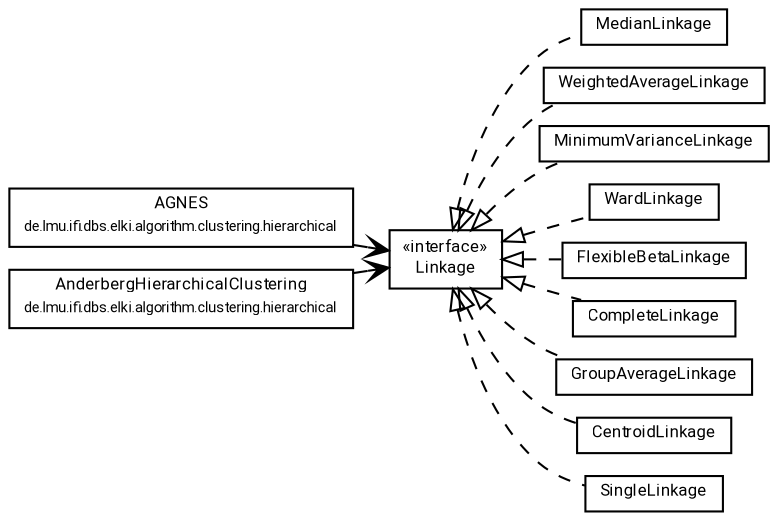 #!/usr/local/bin/dot
#
# Class diagram 
# Generated by UMLGraph version R5_7_2-60-g0e99a6 (http://www.spinellis.gr/umlgraph/)
#

digraph G {
	graph [fontnames="svg"]
	edge [fontname="Roboto",fontsize=7,labelfontname="Roboto",labelfontsize=7,color="black"];
	node [fontname="Roboto",fontcolor="black",fontsize=8,shape=plaintext,margin=0,width=0,height=0];
	nodesep=0.15;
	ranksep=0.25;
	rankdir=LR;
	// de.lmu.ifi.dbs.elki.algorithm.clustering.hierarchical.AGNES<O>
	c262782 [label=<<table title="de.lmu.ifi.dbs.elki.algorithm.clustering.hierarchical.AGNES" border="0" cellborder="1" cellspacing="0" cellpadding="2" href="../AGNES.html" target="_parent">
		<tr><td><table border="0" cellspacing="0" cellpadding="1">
		<tr><td align="center" balign="center"> <font face="Roboto">AGNES</font> </td></tr>
		<tr><td align="center" balign="center"> <font face="Roboto" point-size="7.0">de.lmu.ifi.dbs.elki.algorithm.clustering.hierarchical</font> </td></tr>
		</table></td></tr>
		</table>>, URL="../AGNES.html"];
	// de.lmu.ifi.dbs.elki.algorithm.clustering.hierarchical.linkage.MedianLinkage
	c262823 [label=<<table title="de.lmu.ifi.dbs.elki.algorithm.clustering.hierarchical.linkage.MedianLinkage" border="0" cellborder="1" cellspacing="0" cellpadding="2" href="MedianLinkage.html" target="_parent">
		<tr><td><table border="0" cellspacing="0" cellpadding="1">
		<tr><td align="center" balign="center"> <font face="Roboto">MedianLinkage</font> </td></tr>
		</table></td></tr>
		</table>>, URL="MedianLinkage.html"];
	// de.lmu.ifi.dbs.elki.algorithm.clustering.hierarchical.linkage.WeightedAverageLinkage
	c262825 [label=<<table title="de.lmu.ifi.dbs.elki.algorithm.clustering.hierarchical.linkage.WeightedAverageLinkage" border="0" cellborder="1" cellspacing="0" cellpadding="2" href="WeightedAverageLinkage.html" target="_parent">
		<tr><td><table border="0" cellspacing="0" cellpadding="1">
		<tr><td align="center" balign="center"> <font face="Roboto">WeightedAverageLinkage</font> </td></tr>
		</table></td></tr>
		</table>>, URL="WeightedAverageLinkage.html"];
	// de.lmu.ifi.dbs.elki.algorithm.clustering.hierarchical.linkage.MinimumVarianceLinkage
	c262827 [label=<<table title="de.lmu.ifi.dbs.elki.algorithm.clustering.hierarchical.linkage.MinimumVarianceLinkage" border="0" cellborder="1" cellspacing="0" cellpadding="2" href="MinimumVarianceLinkage.html" target="_parent">
		<tr><td><table border="0" cellspacing="0" cellpadding="1">
		<tr><td align="center" balign="center"> <font face="Roboto">MinimumVarianceLinkage</font> </td></tr>
		</table></td></tr>
		</table>>, URL="MinimumVarianceLinkage.html"];
	// de.lmu.ifi.dbs.elki.algorithm.clustering.hierarchical.linkage.WardLinkage
	c262829 [label=<<table title="de.lmu.ifi.dbs.elki.algorithm.clustering.hierarchical.linkage.WardLinkage" border="0" cellborder="1" cellspacing="0" cellpadding="2" href="WardLinkage.html" target="_parent">
		<tr><td><table border="0" cellspacing="0" cellpadding="1">
		<tr><td align="center" balign="center"> <font face="Roboto">WardLinkage</font> </td></tr>
		</table></td></tr>
		</table>>, URL="WardLinkage.html"];
	// de.lmu.ifi.dbs.elki.algorithm.clustering.hierarchical.linkage.FlexibleBetaLinkage
	c262831 [label=<<table title="de.lmu.ifi.dbs.elki.algorithm.clustering.hierarchical.linkage.FlexibleBetaLinkage" border="0" cellborder="1" cellspacing="0" cellpadding="2" href="FlexibleBetaLinkage.html" target="_parent">
		<tr><td><table border="0" cellspacing="0" cellpadding="1">
		<tr><td align="center" balign="center"> <font face="Roboto">FlexibleBetaLinkage</font> </td></tr>
		</table></td></tr>
		</table>>, URL="FlexibleBetaLinkage.html"];
	// de.lmu.ifi.dbs.elki.algorithm.clustering.hierarchical.linkage.CompleteLinkage
	c262833 [label=<<table title="de.lmu.ifi.dbs.elki.algorithm.clustering.hierarchical.linkage.CompleteLinkage" border="0" cellborder="1" cellspacing="0" cellpadding="2" href="CompleteLinkage.html" target="_parent">
		<tr><td><table border="0" cellspacing="0" cellpadding="1">
		<tr><td align="center" balign="center"> <font face="Roboto">CompleteLinkage</font> </td></tr>
		</table></td></tr>
		</table>>, URL="CompleteLinkage.html"];
	// de.lmu.ifi.dbs.elki.algorithm.clustering.hierarchical.linkage.GroupAverageLinkage
	c262835 [label=<<table title="de.lmu.ifi.dbs.elki.algorithm.clustering.hierarchical.linkage.GroupAverageLinkage" border="0" cellborder="1" cellspacing="0" cellpadding="2" href="GroupAverageLinkage.html" target="_parent">
		<tr><td><table border="0" cellspacing="0" cellpadding="1">
		<tr><td align="center" balign="center"> <font face="Roboto">GroupAverageLinkage</font> </td></tr>
		</table></td></tr>
		</table>>, URL="GroupAverageLinkage.html"];
	// de.lmu.ifi.dbs.elki.algorithm.clustering.hierarchical.linkage.CentroidLinkage
	c262837 [label=<<table title="de.lmu.ifi.dbs.elki.algorithm.clustering.hierarchical.linkage.CentroidLinkage" border="0" cellborder="1" cellspacing="0" cellpadding="2" href="CentroidLinkage.html" target="_parent">
		<tr><td><table border="0" cellspacing="0" cellpadding="1">
		<tr><td align="center" balign="center"> <font face="Roboto">CentroidLinkage</font> </td></tr>
		</table></td></tr>
		</table>>, URL="CentroidLinkage.html"];
	// de.lmu.ifi.dbs.elki.algorithm.clustering.hierarchical.linkage.Linkage
	c262839 [label=<<table title="de.lmu.ifi.dbs.elki.algorithm.clustering.hierarchical.linkage.Linkage" border="0" cellborder="1" cellspacing="0" cellpadding="2" href="Linkage.html" target="_parent">
		<tr><td><table border="0" cellspacing="0" cellpadding="1">
		<tr><td align="center" balign="center"> &#171;interface&#187; </td></tr>
		<tr><td align="center" balign="center"> <font face="Roboto">Linkage</font> </td></tr>
		</table></td></tr>
		</table>>, URL="Linkage.html"];
	// de.lmu.ifi.dbs.elki.algorithm.clustering.hierarchical.linkage.SingleLinkage
	c262840 [label=<<table title="de.lmu.ifi.dbs.elki.algorithm.clustering.hierarchical.linkage.SingleLinkage" border="0" cellborder="1" cellspacing="0" cellpadding="2" href="SingleLinkage.html" target="_parent">
		<tr><td><table border="0" cellspacing="0" cellpadding="1">
		<tr><td align="center" balign="center"> <font face="Roboto">SingleLinkage</font> </td></tr>
		</table></td></tr>
		</table>>, URL="SingleLinkage.html"];
	// de.lmu.ifi.dbs.elki.algorithm.clustering.hierarchical.AnderbergHierarchicalClustering<O>
	c262847 [label=<<table title="de.lmu.ifi.dbs.elki.algorithm.clustering.hierarchical.AnderbergHierarchicalClustering" border="0" cellborder="1" cellspacing="0" cellpadding="2" href="../AnderbergHierarchicalClustering.html" target="_parent">
		<tr><td><table border="0" cellspacing="0" cellpadding="1">
		<tr><td align="center" balign="center"> <font face="Roboto">AnderbergHierarchicalClustering</font> </td></tr>
		<tr><td align="center" balign="center"> <font face="Roboto" point-size="7.0">de.lmu.ifi.dbs.elki.algorithm.clustering.hierarchical</font> </td></tr>
		</table></td></tr>
		</table>>, URL="../AnderbergHierarchicalClustering.html"];
	// de.lmu.ifi.dbs.elki.algorithm.clustering.hierarchical.linkage.MedianLinkage implements de.lmu.ifi.dbs.elki.algorithm.clustering.hierarchical.linkage.Linkage
	c262839 -> c262823 [arrowtail=empty,style=dashed,dir=back,weight=9];
	// de.lmu.ifi.dbs.elki.algorithm.clustering.hierarchical.linkage.WeightedAverageLinkage implements de.lmu.ifi.dbs.elki.algorithm.clustering.hierarchical.linkage.Linkage
	c262839 -> c262825 [arrowtail=empty,style=dashed,dir=back,weight=9];
	// de.lmu.ifi.dbs.elki.algorithm.clustering.hierarchical.linkage.MinimumVarianceLinkage implements de.lmu.ifi.dbs.elki.algorithm.clustering.hierarchical.linkage.Linkage
	c262839 -> c262827 [arrowtail=empty,style=dashed,dir=back,weight=9];
	// de.lmu.ifi.dbs.elki.algorithm.clustering.hierarchical.linkage.WardLinkage implements de.lmu.ifi.dbs.elki.algorithm.clustering.hierarchical.linkage.Linkage
	c262839 -> c262829 [arrowtail=empty,style=dashed,dir=back,weight=9];
	// de.lmu.ifi.dbs.elki.algorithm.clustering.hierarchical.linkage.FlexibleBetaLinkage implements de.lmu.ifi.dbs.elki.algorithm.clustering.hierarchical.linkage.Linkage
	c262839 -> c262831 [arrowtail=empty,style=dashed,dir=back,weight=9];
	// de.lmu.ifi.dbs.elki.algorithm.clustering.hierarchical.linkage.CompleteLinkage implements de.lmu.ifi.dbs.elki.algorithm.clustering.hierarchical.linkage.Linkage
	c262839 -> c262833 [arrowtail=empty,style=dashed,dir=back,weight=9];
	// de.lmu.ifi.dbs.elki.algorithm.clustering.hierarchical.linkage.GroupAverageLinkage implements de.lmu.ifi.dbs.elki.algorithm.clustering.hierarchical.linkage.Linkage
	c262839 -> c262835 [arrowtail=empty,style=dashed,dir=back,weight=9];
	// de.lmu.ifi.dbs.elki.algorithm.clustering.hierarchical.linkage.CentroidLinkage implements de.lmu.ifi.dbs.elki.algorithm.clustering.hierarchical.linkage.Linkage
	c262839 -> c262837 [arrowtail=empty,style=dashed,dir=back,weight=9];
	// de.lmu.ifi.dbs.elki.algorithm.clustering.hierarchical.linkage.SingleLinkage implements de.lmu.ifi.dbs.elki.algorithm.clustering.hierarchical.linkage.Linkage
	c262839 -> c262840 [arrowtail=empty,style=dashed,dir=back,weight=9];
	// de.lmu.ifi.dbs.elki.algorithm.clustering.hierarchical.AGNES<O> navassoc de.lmu.ifi.dbs.elki.algorithm.clustering.hierarchical.linkage.Linkage
	c262782 -> c262839 [arrowhead=open,weight=1];
	// de.lmu.ifi.dbs.elki.algorithm.clustering.hierarchical.AnderbergHierarchicalClustering<O> navassoc de.lmu.ifi.dbs.elki.algorithm.clustering.hierarchical.linkage.Linkage
	c262847 -> c262839 [arrowhead=open,weight=1];
}

